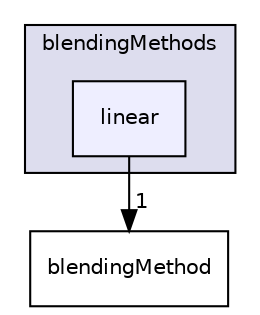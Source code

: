 digraph "linear" {
  bgcolor=transparent;
  compound=true
  node [ fontsize="10", fontname="Helvetica"];
  edge [ labelfontsize="10", labelfontname="Helvetica"];
  subgraph clusterdir_3cbe912c1082504c84662097f10fad09 {
    graph [ bgcolor="#ddddee", pencolor="black", label="blendingMethods" fontname="Helvetica", fontsize="10", URL="dir_3cbe912c1082504c84662097f10fad09.html"]
  dir_4e09f6982a0b69ed402d1786c2a37669 [shape=box, label="linear", style="filled", fillcolor="#eeeeff", pencolor="black", URL="dir_4e09f6982a0b69ed402d1786c2a37669.html"];
  }
  dir_c7267bb8f3ef7ec14a0b4a2228e9d26e [shape=box label="blendingMethod" URL="dir_c7267bb8f3ef7ec14a0b4a2228e9d26e.html"];
  dir_4e09f6982a0b69ed402d1786c2a37669->dir_c7267bb8f3ef7ec14a0b4a2228e9d26e [headlabel="1", labeldistance=1.5 headhref="dir_000121_000031.html"];
}

